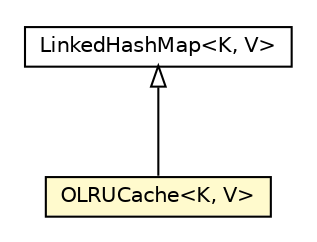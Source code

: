 #!/usr/local/bin/dot
#
# Class diagram 
# Generated by UMLGraph version R5_6-24-gf6e263 (http://www.umlgraph.org/)
#

digraph G {
	edge [fontname="Helvetica",fontsize=10,labelfontname="Helvetica",labelfontsize=10];
	node [fontname="Helvetica",fontsize=10,shape=plaintext];
	nodesep=0.25;
	ranksep=0.5;
	// com.orientechnologies.common.collection.OLRUCache<K, V>
	c2237498 [label=<<table title="com.orientechnologies.common.collection.OLRUCache" border="0" cellborder="1" cellspacing="0" cellpadding="2" port="p" bgcolor="lemonChiffon" href="./OLRUCache.html">
		<tr><td><table border="0" cellspacing="0" cellpadding="1">
<tr><td align="center" balign="center"> OLRUCache&lt;K, V&gt; </td></tr>
		</table></td></tr>
		</table>>, URL="./OLRUCache.html", fontname="Helvetica", fontcolor="black", fontsize=10.0];
	//com.orientechnologies.common.collection.OLRUCache<K, V> extends java.util.LinkedHashMap<K, V>
	c2239474:p -> c2237498:p [dir=back,arrowtail=empty];
	// java.util.LinkedHashMap<K, V>
	c2239474 [label=<<table title="java.util.LinkedHashMap" border="0" cellborder="1" cellspacing="0" cellpadding="2" port="p" href="http://java.sun.com/j2se/1.4.2/docs/api/java/util/LinkedHashMap.html">
		<tr><td><table border="0" cellspacing="0" cellpadding="1">
<tr><td align="center" balign="center"> LinkedHashMap&lt;K, V&gt; </td></tr>
		</table></td></tr>
		</table>>, URL="http://java.sun.com/j2se/1.4.2/docs/api/java/util/LinkedHashMap.html", fontname="Helvetica", fontcolor="black", fontsize=10.0];
}

